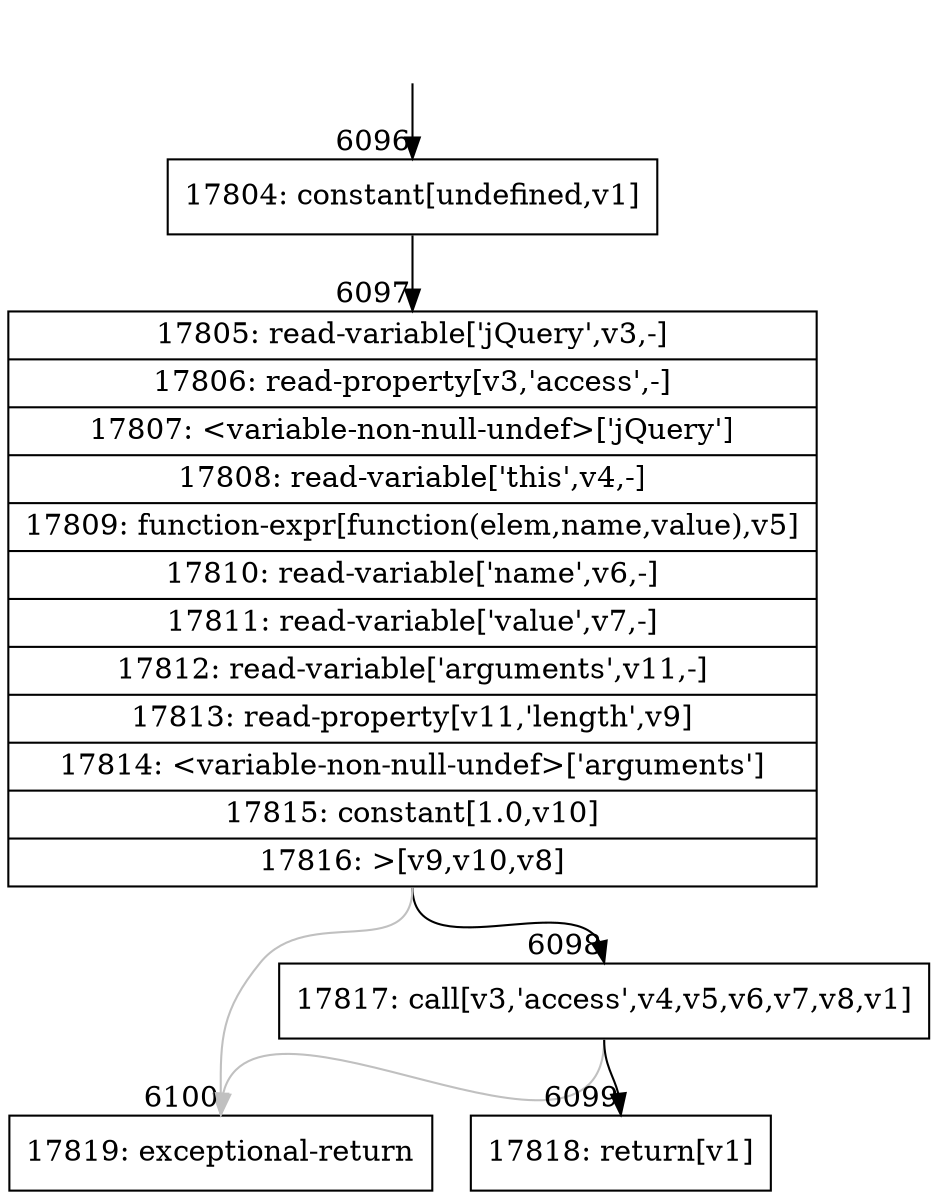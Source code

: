 digraph {
rankdir="TD"
BB_entry396[shape=none,label=""];
BB_entry396 -> BB6096 [tailport=s, headport=n, headlabel="    6096"]
BB6096 [shape=record label="{17804: constant[undefined,v1]}" ] 
BB6096 -> BB6097 [tailport=s, headport=n, headlabel="      6097"]
BB6097 [shape=record label="{17805: read-variable['jQuery',v3,-]|17806: read-property[v3,'access',-]|17807: \<variable-non-null-undef\>['jQuery']|17808: read-variable['this',v4,-]|17809: function-expr[function(elem,name,value),v5]|17810: read-variable['name',v6,-]|17811: read-variable['value',v7,-]|17812: read-variable['arguments',v11,-]|17813: read-property[v11,'length',v9]|17814: \<variable-non-null-undef\>['arguments']|17815: constant[1.0,v10]|17816: \>[v9,v10,v8]}" ] 
BB6097 -> BB6098 [tailport=s, headport=n, headlabel="      6098"]
BB6097 -> BB6100 [tailport=s, headport=n, color=gray, headlabel="      6100"]
BB6098 [shape=record label="{17817: call[v3,'access',v4,v5,v6,v7,v8,v1]}" ] 
BB6098 -> BB6099 [tailport=s, headport=n, headlabel="      6099"]
BB6098 -> BB6100 [tailport=s, headport=n, color=gray]
BB6099 [shape=record label="{17818: return[v1]}" ] 
BB6100 [shape=record label="{17819: exceptional-return}" ] 
}
